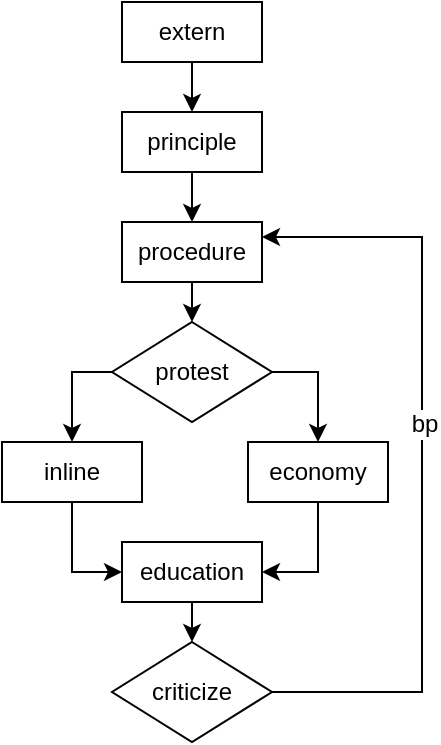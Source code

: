 <mxfile version="12.2.4" pages="1"><diagram id="jexkNv1uGO0fV867JlTy" name="Page-1"><mxGraphModel dx="1516" dy="1984" grid="1" gridSize="10" guides="1" tooltips="1" connect="1" arrows="1" fold="1" page="1" pageScale="1" pageWidth="827" pageHeight="1169" math="0" shadow="0"><root><mxCell id="0"/><mxCell id="1" parent="0"/><mxCell id="40" style="edgeStyle=orthogonalEdgeStyle;rounded=0;orthogonalLoop=1;jettySize=auto;html=1;exitX=0.5;exitY=1;exitDx=0;exitDy=0;entryX=0.5;entryY=0;entryDx=0;entryDy=0;shadow=0;" parent="1" source="3" target="39" edge="1"><mxGeometry relative="1" as="geometry"/></mxCell><mxCell id="3" value="extern" style="rounded=0;whiteSpace=wrap;html=1;shadow=0;" parent="1" vertex="1"><mxGeometry x="280" y="-1130" width="70" height="30" as="geometry"/></mxCell><mxCell id="38" style="edgeStyle=orthogonalEdgeStyle;rounded=0;orthogonalLoop=1;jettySize=auto;html=1;exitX=0.5;exitY=1;exitDx=0;exitDy=0;entryX=0.5;entryY=0;entryDx=0;entryDy=0;shadow=0;" parent="1" source="4" target="5" edge="1"><mxGeometry relative="1" as="geometry"/></mxCell><mxCell id="4" value="procedure" style="rounded=0;whiteSpace=wrap;html=1;shadow=0;" parent="1" vertex="1"><mxGeometry x="280" y="-1020" width="70" height="30" as="geometry"/></mxCell><mxCell id="19" style="edgeStyle=orthogonalEdgeStyle;rounded=0;orthogonalLoop=1;jettySize=auto;html=1;exitX=0;exitY=0.5;exitDx=0;exitDy=0;shadow=0;" parent="1" source="5" target="6" edge="1"><mxGeometry relative="1" as="geometry"/></mxCell><mxCell id="20" style="edgeStyle=orthogonalEdgeStyle;rounded=0;orthogonalLoop=1;jettySize=auto;html=1;exitX=1;exitY=0.5;exitDx=0;exitDy=0;entryX=0.5;entryY=0;entryDx=0;entryDy=0;shadow=0;" parent="1" source="5" target="8" edge="1"><mxGeometry relative="1" as="geometry"/></mxCell><mxCell id="5" value="protest" style="rhombus;whiteSpace=wrap;html=1;shadow=0;" parent="1" vertex="1"><mxGeometry x="275" y="-970" width="80" height="50" as="geometry"/></mxCell><mxCell id="44" style="edgeStyle=orthogonalEdgeStyle;rounded=0;orthogonalLoop=1;jettySize=auto;html=1;entryX=0;entryY=0.5;entryDx=0;entryDy=0;" parent="1" source="6" target="7" edge="1"><mxGeometry relative="1" as="geometry"/></mxCell><mxCell id="6" value="inline" style="rounded=0;whiteSpace=wrap;html=1;shadow=0;" parent="1" vertex="1"><mxGeometry x="220" y="-910" width="70" height="30" as="geometry"/></mxCell><mxCell id="46" style="edgeStyle=orthogonalEdgeStyle;rounded=0;orthogonalLoop=1;jettySize=auto;html=1;exitX=0.5;exitY=1;exitDx=0;exitDy=0;entryX=0.5;entryY=0;entryDx=0;entryDy=0;" parent="1" source="7" target="43" edge="1"><mxGeometry relative="1" as="geometry"/></mxCell><mxCell id="7" value="education" style="rounded=0;whiteSpace=wrap;html=1;shadow=0;" parent="1" vertex="1"><mxGeometry x="280" y="-860" width="70" height="30" as="geometry"/></mxCell><mxCell id="45" style="edgeStyle=orthogonalEdgeStyle;rounded=0;orthogonalLoop=1;jettySize=auto;html=1;exitX=0.5;exitY=1;exitDx=0;exitDy=0;entryX=1;entryY=0.5;entryDx=0;entryDy=0;" parent="1" source="8" target="7" edge="1"><mxGeometry relative="1" as="geometry"/></mxCell><mxCell id="8" value="economy" style="rounded=0;whiteSpace=wrap;html=1;shadow=0;" parent="1" vertex="1"><mxGeometry x="343" y="-910" width="70" height="30" as="geometry"/></mxCell><mxCell id="41" style="edgeStyle=orthogonalEdgeStyle;rounded=0;orthogonalLoop=1;jettySize=auto;html=1;exitX=0.5;exitY=1;exitDx=0;exitDy=0;entryX=0.5;entryY=0;entryDx=0;entryDy=0;shadow=0;" parent="1" source="39" target="4" edge="1"><mxGeometry relative="1" as="geometry"/></mxCell><mxCell id="39" value="principle" style="rounded=0;whiteSpace=wrap;html=1;shadow=0;" parent="1" vertex="1"><mxGeometry x="280" y="-1075" width="70" height="30" as="geometry"/></mxCell><mxCell id="47" style="edgeStyle=orthogonalEdgeStyle;rounded=0;orthogonalLoop=1;jettySize=auto;html=1;entryX=1;entryY=0.25;entryDx=0;entryDy=0;" parent="1" source="43" target="4" edge="1"><mxGeometry relative="1" as="geometry"><Array as="points"><mxPoint x="430" y="-785"/><mxPoint x="430" y="-1012"/></Array></mxGeometry></mxCell><mxCell id="48" value="bp" style="text;html=1;resizable=0;points=[];align=center;verticalAlign=middle;labelBackgroundColor=#ffffff;" parent="47" vertex="1" connectable="0"><mxGeometry x="0.096" y="-1" relative="1" as="geometry"><mxPoint as="offset"/></mxGeometry></mxCell><mxCell id="43" value="&lt;span style=&quot;text-align: left&quot;&gt;criticize&lt;/span&gt;" style="rhombus;whiteSpace=wrap;html=1;shadow=0;" parent="1" vertex="1"><mxGeometry x="275" y="-810" width="80" height="50" as="geometry"/></mxCell></root></mxGraphModel></diagram></mxfile>